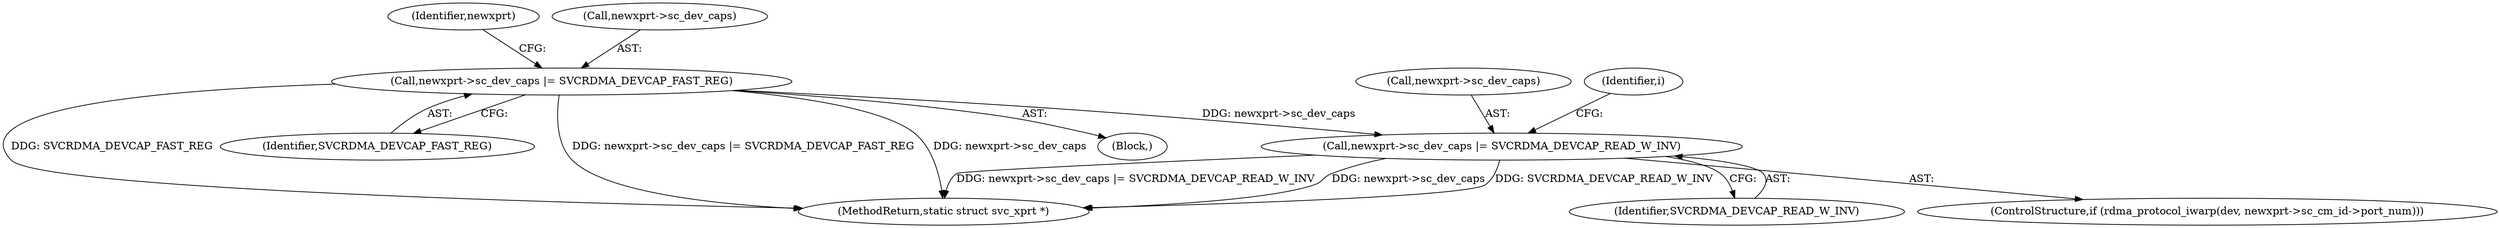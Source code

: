 digraph "0_linux_c70422f760c120480fee4de6c38804c72aa26bc1_44@pointer" {
"1000579" [label="(Call,newxprt->sc_dev_caps |= SVCRDMA_DEVCAP_READ_W_INV)"];
"1000536" [label="(Call,newxprt->sc_dev_caps |= SVCRDMA_DEVCAP_FAST_REG)"];
"1000543" [label="(Identifier,newxprt)"];
"1000583" [label="(Identifier,SVCRDMA_DEVCAP_READ_W_INV)"];
"1000526" [label="(Block,)"];
"1000571" [label="(ControlStructure,if (rdma_protocol_iwarp(dev, newxprt->sc_cm_id->port_num)))"];
"1000580" [label="(Call,newxprt->sc_dev_caps)"];
"1000536" [label="(Call,newxprt->sc_dev_caps |= SVCRDMA_DEVCAP_FAST_REG)"];
"1000540" [label="(Identifier,SVCRDMA_DEVCAP_FAST_REG)"];
"1000586" [label="(Identifier,i)"];
"1000579" [label="(Call,newxprt->sc_dev_caps |= SVCRDMA_DEVCAP_READ_W_INV)"];
"1000537" [label="(Call,newxprt->sc_dev_caps)"];
"1000797" [label="(MethodReturn,static struct svc_xprt *)"];
"1000579" -> "1000571"  [label="AST: "];
"1000579" -> "1000583"  [label="CFG: "];
"1000580" -> "1000579"  [label="AST: "];
"1000583" -> "1000579"  [label="AST: "];
"1000586" -> "1000579"  [label="CFG: "];
"1000579" -> "1000797"  [label="DDG: newxprt->sc_dev_caps |= SVCRDMA_DEVCAP_READ_W_INV"];
"1000579" -> "1000797"  [label="DDG: newxprt->sc_dev_caps"];
"1000579" -> "1000797"  [label="DDG: SVCRDMA_DEVCAP_READ_W_INV"];
"1000536" -> "1000579"  [label="DDG: newxprt->sc_dev_caps"];
"1000536" -> "1000526"  [label="AST: "];
"1000536" -> "1000540"  [label="CFG: "];
"1000537" -> "1000536"  [label="AST: "];
"1000540" -> "1000536"  [label="AST: "];
"1000543" -> "1000536"  [label="CFG: "];
"1000536" -> "1000797"  [label="DDG: SVCRDMA_DEVCAP_FAST_REG"];
"1000536" -> "1000797"  [label="DDG: newxprt->sc_dev_caps |= SVCRDMA_DEVCAP_FAST_REG"];
"1000536" -> "1000797"  [label="DDG: newxprt->sc_dev_caps"];
}
